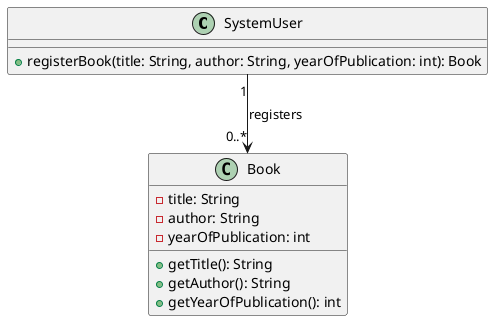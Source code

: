 @startuml
class SystemUser {
  + registerBook(title: String, author: String, yearOfPublication: int): Book
}

class Book {
  - title: String
  - author: String
  - yearOfPublication: int
  + getTitle(): String
  + getAuthor(): String
  + getYearOfPublication(): int
}

SystemUser "1" --> "0..*" Book : registers
@enduml